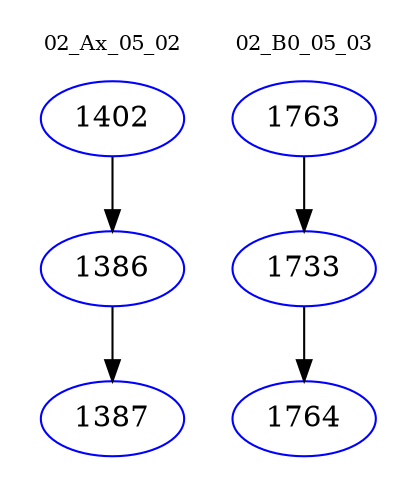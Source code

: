 digraph{
subgraph cluster_0 {
color = white
label = "02_Ax_05_02";
fontsize=10;
T0_1402 [label="1402", color="blue"]
T0_1402 -> T0_1386 [color="black"]
T0_1386 [label="1386", color="blue"]
T0_1386 -> T0_1387 [color="black"]
T0_1387 [label="1387", color="blue"]
}
subgraph cluster_1 {
color = white
label = "02_B0_05_03";
fontsize=10;
T1_1763 [label="1763", color="blue"]
T1_1763 -> T1_1733 [color="black"]
T1_1733 [label="1733", color="blue"]
T1_1733 -> T1_1764 [color="black"]
T1_1764 [label="1764", color="blue"]
}
}
